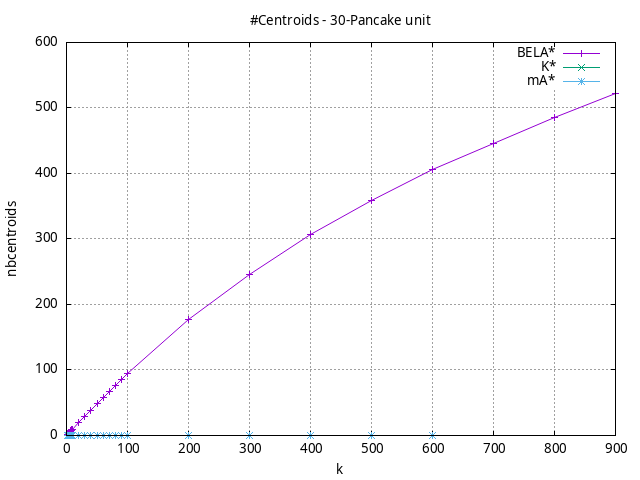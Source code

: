 #!/usr/bin/gnuplot
# -*- coding: utf-8 -*-
#
# results/n-pancake/unit/30/30pancake.heuristic.nbcentroids.gnuplot
#
# Started on 04/09/2024 14:21:21
# Author: Carlos Linares López
set grid
set xlabel "k"
set ylabel "nbcentroids"

set title "#Centroids - 30-Pancake unit"

set terminal png enhanced font "Ariel,10"
set output '30pancake.heuristic.nbcentroids.png'

plot "-" title "BELA*"      with linesp, "-" title "K*"      with linesp, "-" title "mA*"      with linesp

	1 1.0
	2 2.0
	3 3.0
	4 4.0
	5 4.98
	6 5.97
	7 6.96
	8 7.93
	9 8.92
	10 9.9
	20 19.61
	30 29.16
	40 38.72
	50 48.2
	60 57.68
	70 67.07
	80 76.24
	90 85.52
	100 94.35
	200 176.82
	300 246.4
	400 306.64
	500 358.72
	600 405.41
	700 445.99
	800 485.09
	900 521.66
end
	1 0.0
end
	1 0.0
	2 0.0
	3 0.0
	4 0.0
	5 0.0
	6 0.0
	7 0.0
	8 0.0
	9 0.0
	10 0.0
	20 0.0
	30 0.0
	40 0.0
	50 0.0
	60 0.0
	70 0.0
	80 0.0
	90 0.0
	100 0.0
	200 0.0
	300 0.0
	400 0.0
	500 0.0
	600 0.0
end

